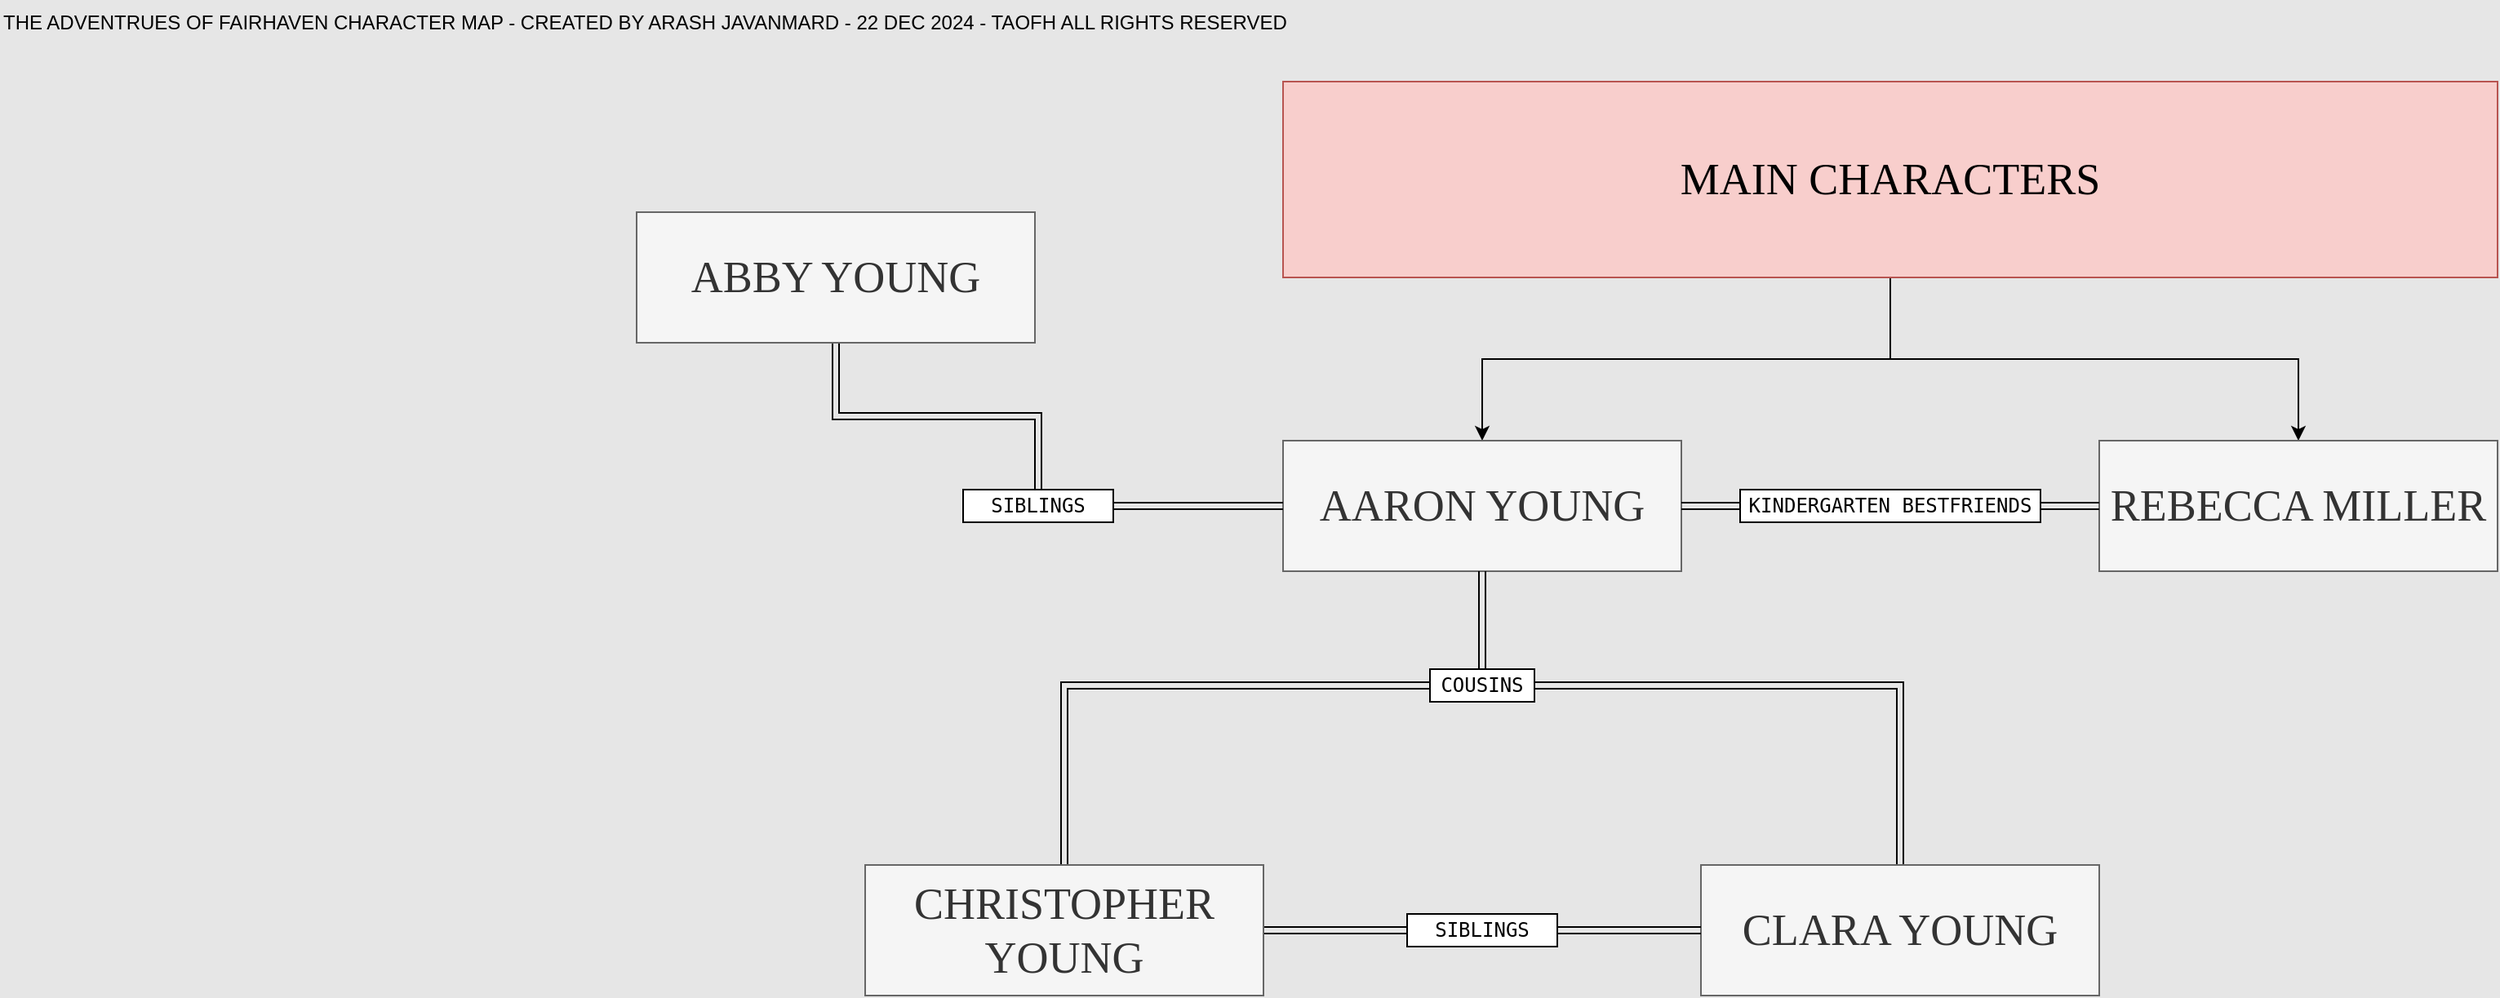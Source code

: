 <mxfile version="25.0.3">
  <diagram name="Page-1" id="jroAxmWr-fk74YcueBdW">
    <mxGraphModel dx="1195" dy="615" grid="1" gridSize="10" guides="1" tooltips="1" connect="1" arrows="1" fold="1" page="1" pageScale="1" pageWidth="2336" pageHeight="1654" background="#E6E6E6" math="0" shadow="0">
      <root>
        <mxCell id="0" />
        <mxCell id="1" parent="0" />
        <mxCell id="RV1n2MIHSZfdGHMfn1xj-2" value="" style="edgeStyle=orthogonalEdgeStyle;rounded=0;orthogonalLoop=1;jettySize=auto;html=1;" edge="1" parent="1" source="X69Ipbv_hbkQS04YyDlX-1" target="RV1n2MIHSZfdGHMfn1xj-1">
          <mxGeometry relative="1" as="geometry" />
        </mxCell>
        <mxCell id="RV1n2MIHSZfdGHMfn1xj-4" value="" style="edgeStyle=orthogonalEdgeStyle;rounded=0;orthogonalLoop=1;jettySize=auto;html=1;" edge="1" parent="1" source="X69Ipbv_hbkQS04YyDlX-1" target="RV1n2MIHSZfdGHMfn1xj-3">
          <mxGeometry relative="1" as="geometry" />
        </mxCell>
        <mxCell id="X69Ipbv_hbkQS04YyDlX-1" value="&lt;font&gt;MAIN CHARACTERS&lt;/font&gt;" style="rounded=0;whiteSpace=wrap;html=1;fillColor=#f8cecc;strokeColor=#b85450;fontFamily=Teko;fontSource=https%3A%2F%2Ffonts.googleapis.com%2Fcss%3Ffamily%3DTeko;fontStyle=0;fontSize=27;" parent="1" vertex="1">
          <mxGeometry x="796" y="60" width="744" height="120" as="geometry" />
        </mxCell>
        <mxCell id="X69Ipbv_hbkQS04YyDlX-2" value="THE ADVENTRUES OF FAIRHAVEN CHARACTER MAP - CREATED BY ARASH JAVANMARD - 22 DEC 2024 - TAOFH ALL RIGHTS RESERVED" style="text;html=1;align=left;verticalAlign=top;whiteSpace=wrap;rounded=0;" parent="1" vertex="1">
          <mxGeometry x="10" y="10" width="820" height="40" as="geometry" />
        </mxCell>
        <mxCell id="RV1n2MIHSZfdGHMfn1xj-12" value="" style="edgeStyle=orthogonalEdgeStyle;rounded=0;orthogonalLoop=1;jettySize=auto;html=1;shape=link;" edge="1" parent="1" source="RV1n2MIHSZfdGHMfn1xj-13" target="RV1n2MIHSZfdGHMfn1xj-11">
          <mxGeometry relative="1" as="geometry" />
        </mxCell>
        <mxCell id="RV1n2MIHSZfdGHMfn1xj-15" value="" style="edgeStyle=orthogonalEdgeStyle;rounded=0;orthogonalLoop=1;jettySize=auto;html=1;shape=link;" edge="1" parent="1" source="RV1n2MIHSZfdGHMfn1xj-16" target="RV1n2MIHSZfdGHMfn1xj-14">
          <mxGeometry relative="1" as="geometry" />
        </mxCell>
        <mxCell id="RV1n2MIHSZfdGHMfn1xj-1" value="&lt;span&gt;AARON YOUNG&lt;/span&gt;" style="rounded=0;whiteSpace=wrap;html=1;fillColor=#f5f5f5;strokeColor=#666666;fontColor=#333333;fontFamily=Teko;fontSource=https%3A%2F%2Ffonts.googleapis.com%2Fcss%3Ffamily%3DTeko;fontStyle=0;fontSize=27;" vertex="1" parent="1">
          <mxGeometry x="796" y="280" width="244" height="80" as="geometry" />
        </mxCell>
        <mxCell id="RV1n2MIHSZfdGHMfn1xj-5" style="edgeStyle=orthogonalEdgeStyle;rounded=0;orthogonalLoop=1;jettySize=auto;html=1;entryX=1;entryY=0.5;entryDx=0;entryDy=0;shape=link;" edge="1" parent="1" source="RV1n2MIHSZfdGHMfn1xj-10" target="RV1n2MIHSZfdGHMfn1xj-1">
          <mxGeometry relative="1" as="geometry" />
        </mxCell>
        <mxCell id="RV1n2MIHSZfdGHMfn1xj-3" value="&lt;span&gt;REBECCA MILLER&lt;/span&gt;" style="rounded=0;whiteSpace=wrap;html=1;fillColor=#f5f5f5;strokeColor=#666666;fontColor=#333333;fontFamily=Teko;fontSource=https%3A%2F%2Ffonts.googleapis.com%2Fcss%3Ffamily%3DTeko;fontStyle=0;fontSize=27;" vertex="1" parent="1">
          <mxGeometry x="1296" y="280" width="244" height="80" as="geometry" />
        </mxCell>
        <mxCell id="RV1n2MIHSZfdGHMfn1xj-11" value="ABBY YOUNG" style="rounded=0;whiteSpace=wrap;html=1;fillColor=#f5f5f5;strokeColor=#666666;fontColor=#333333;fontFamily=Teko;fontSource=https%3A%2F%2Ffonts.googleapis.com%2Fcss%3Ffamily%3DTeko;fontStyle=0;fontSize=27;" vertex="1" parent="1">
          <mxGeometry x="400" y="140" width="244" height="80" as="geometry" />
        </mxCell>
        <mxCell id="RV1n2MIHSZfdGHMfn1xj-24" value="" style="edgeStyle=orthogonalEdgeStyle;rounded=0;orthogonalLoop=1;jettySize=auto;html=1;shape=link;" edge="1" parent="1" source="RV1n2MIHSZfdGHMfn1xj-25" target="RV1n2MIHSZfdGHMfn1xj-23">
          <mxGeometry relative="1" as="geometry" />
        </mxCell>
        <mxCell id="RV1n2MIHSZfdGHMfn1xj-14" value="CLARA YOUNG" style="rounded=0;whiteSpace=wrap;html=1;fillColor=#f5f5f5;strokeColor=#666666;fontColor=#333333;fontFamily=Teko;fontSource=https%3A%2F%2Ffonts.googleapis.com%2Fcss%3Ffamily%3DTeko;fontStyle=0;fontSize=27;" vertex="1" parent="1">
          <mxGeometry x="1052" y="540" width="244" height="80" as="geometry" />
        </mxCell>
        <mxCell id="RV1n2MIHSZfdGHMfn1xj-19" value="" style="edgeStyle=orthogonalEdgeStyle;rounded=0;orthogonalLoop=1;jettySize=auto;html=1;shape=link;" edge="1" parent="1" source="RV1n2MIHSZfdGHMfn1xj-1" target="RV1n2MIHSZfdGHMfn1xj-16">
          <mxGeometry relative="1" as="geometry">
            <mxPoint x="918" y="360" as="sourcePoint" />
            <mxPoint x="1072" y="530" as="targetPoint" />
          </mxGeometry>
        </mxCell>
        <mxCell id="RV1n2MIHSZfdGHMfn1xj-30" style="edgeStyle=orthogonalEdgeStyle;rounded=0;orthogonalLoop=1;jettySize=auto;html=1;entryX=0.5;entryY=0;entryDx=0;entryDy=0;shape=link;" edge="1" parent="1" source="RV1n2MIHSZfdGHMfn1xj-16" target="RV1n2MIHSZfdGHMfn1xj-23">
          <mxGeometry relative="1" as="geometry" />
        </mxCell>
        <mxCell id="RV1n2MIHSZfdGHMfn1xj-16" value="&lt;pre&gt;COUSINS&lt;/pre&gt;" style="rounded=0;whiteSpace=wrap;html=1;fontFamily=Garamond;" vertex="1" parent="1">
          <mxGeometry x="886" y="420" width="64" height="20" as="geometry" />
        </mxCell>
        <mxCell id="RV1n2MIHSZfdGHMfn1xj-20" value="" style="edgeStyle=orthogonalEdgeStyle;rounded=0;orthogonalLoop=1;jettySize=auto;html=1;entryX=1;entryY=0.5;entryDx=0;entryDy=0;shape=link;" edge="1" parent="1" source="RV1n2MIHSZfdGHMfn1xj-3" target="RV1n2MIHSZfdGHMfn1xj-10">
          <mxGeometry relative="1" as="geometry">
            <mxPoint x="1296" y="320" as="sourcePoint" />
            <mxPoint x="1040" y="320" as="targetPoint" />
          </mxGeometry>
        </mxCell>
        <mxCell id="RV1n2MIHSZfdGHMfn1xj-10" value="&lt;pre&gt;KINDERGARTEN BESTFRIENDS&lt;/pre&gt;" style="rounded=0;whiteSpace=wrap;html=1;fontFamily=Garamond;" vertex="1" parent="1">
          <mxGeometry x="1076" y="310" width="184" height="20" as="geometry" />
        </mxCell>
        <mxCell id="RV1n2MIHSZfdGHMfn1xj-21" value="" style="edgeStyle=orthogonalEdgeStyle;rounded=0;orthogonalLoop=1;jettySize=auto;html=1;shape=link;" edge="1" parent="1" source="RV1n2MIHSZfdGHMfn1xj-1" target="RV1n2MIHSZfdGHMfn1xj-13">
          <mxGeometry relative="1" as="geometry">
            <mxPoint x="796" y="320" as="sourcePoint" />
            <mxPoint x="612" y="230" as="targetPoint" />
          </mxGeometry>
        </mxCell>
        <mxCell id="RV1n2MIHSZfdGHMfn1xj-13" value="&lt;pre&gt;SIBLINGS&lt;/pre&gt;" style="rounded=0;whiteSpace=wrap;html=1;fontFamily=Garamond;" vertex="1" parent="1">
          <mxGeometry x="600" y="310" width="92" height="20" as="geometry" />
        </mxCell>
        <mxCell id="RV1n2MIHSZfdGHMfn1xj-23" value="CHRISTOPHER YOUNG" style="rounded=0;whiteSpace=wrap;html=1;fillColor=#f5f5f5;strokeColor=#666666;fontColor=#333333;fontFamily=Teko;fontSource=https%3A%2F%2Ffonts.googleapis.com%2Fcss%3Ffamily%3DTeko;fontStyle=0;fontSize=27;" vertex="1" parent="1">
          <mxGeometry x="540" y="540" width="244" height="80" as="geometry" />
        </mxCell>
        <mxCell id="RV1n2MIHSZfdGHMfn1xj-26" value="" style="edgeStyle=orthogonalEdgeStyle;rounded=0;orthogonalLoop=1;jettySize=auto;html=1;shape=link;" edge="1" parent="1" source="RV1n2MIHSZfdGHMfn1xj-14" target="RV1n2MIHSZfdGHMfn1xj-25">
          <mxGeometry relative="1" as="geometry">
            <mxPoint x="980" y="580" as="sourcePoint" />
            <mxPoint x="784" y="580" as="targetPoint" />
          </mxGeometry>
        </mxCell>
        <mxCell id="RV1n2MIHSZfdGHMfn1xj-25" value="&lt;pre&gt;SIBLINGS&lt;/pre&gt;" style="rounded=0;whiteSpace=wrap;html=1;fontFamily=Garamond;" vertex="1" parent="1">
          <mxGeometry x="872" y="570" width="92" height="20" as="geometry" />
        </mxCell>
      </root>
    </mxGraphModel>
  </diagram>
</mxfile>
